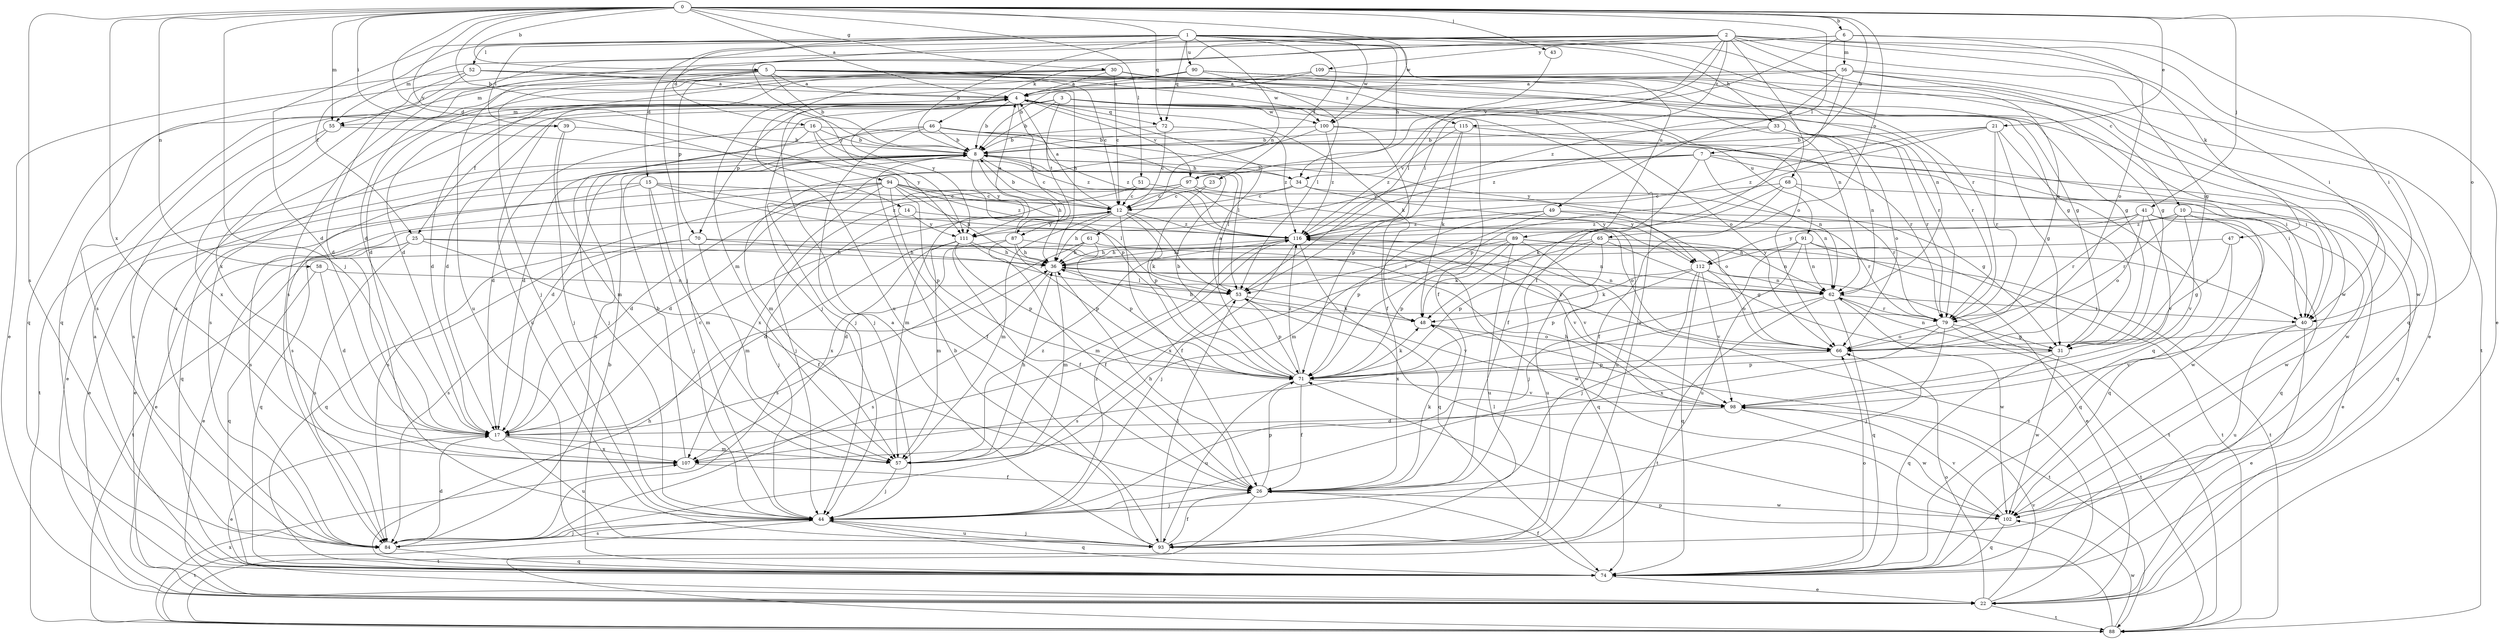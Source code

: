 strict digraph  {
0;
1;
2;
3;
4;
5;
6;
7;
8;
10;
12;
14;
15;
16;
17;
21;
22;
23;
25;
26;
30;
31;
33;
34;
36;
39;
40;
41;
43;
44;
46;
47;
48;
49;
51;
52;
53;
55;
56;
57;
58;
61;
62;
65;
66;
68;
70;
71;
72;
74;
79;
84;
87;
88;
89;
90;
91;
93;
94;
97;
98;
100;
102;
107;
109;
111;
112;
115;
116;
0 -> 4  [label=a];
0 -> 5  [label=b];
0 -> 6  [label=b];
0 -> 7  [label=b];
0 -> 8  [label=b];
0 -> 14  [label=d];
0 -> 21  [label=e];
0 -> 30  [label=g];
0 -> 39  [label=i];
0 -> 41  [label=j];
0 -> 43  [label=j];
0 -> 44  [label=j];
0 -> 49  [label=l];
0 -> 51  [label=l];
0 -> 55  [label=m];
0 -> 58  [label=n];
0 -> 65  [label=o];
0 -> 66  [label=o];
0 -> 72  [label=q];
0 -> 84  [label=s];
0 -> 94  [label=v];
0 -> 100  [label=w];
0 -> 107  [label=x];
1 -> 8  [label=b];
1 -> 10  [label=c];
1 -> 15  [label=d];
1 -> 16  [label=d];
1 -> 17  [label=d];
1 -> 23  [label=f];
1 -> 25  [label=f];
1 -> 33  [label=h];
1 -> 34  [label=h];
1 -> 39  [label=i];
1 -> 52  [label=l];
1 -> 61  [label=n];
1 -> 72  [label=q];
1 -> 79  [label=r];
1 -> 89  [label=u];
1 -> 90  [label=u];
1 -> 100  [label=w];
2 -> 22  [label=e];
2 -> 31  [label=g];
2 -> 40  [label=i];
2 -> 44  [label=j];
2 -> 46  [label=k];
2 -> 47  [label=k];
2 -> 53  [label=l];
2 -> 66  [label=o];
2 -> 68  [label=p];
2 -> 84  [label=s];
2 -> 97  [label=v];
2 -> 109  [label=y];
2 -> 111  [label=y];
2 -> 115  [label=z];
3 -> 8  [label=b];
3 -> 17  [label=d];
3 -> 25  [label=f];
3 -> 26  [label=f];
3 -> 44  [label=j];
3 -> 66  [label=o];
3 -> 70  [label=p];
3 -> 79  [label=r];
3 -> 84  [label=s];
3 -> 87  [label=t];
3 -> 91  [label=u];
3 -> 93  [label=u];
3 -> 100  [label=w];
4 -> 8  [label=b];
4 -> 17  [label=d];
4 -> 48  [label=k];
4 -> 55  [label=m];
4 -> 72  [label=q];
4 -> 79  [label=r];
4 -> 87  [label=t];
4 -> 93  [label=u];
4 -> 97  [label=v];
4 -> 111  [label=y];
5 -> 4  [label=a];
5 -> 8  [label=b];
5 -> 12  [label=c];
5 -> 44  [label=j];
5 -> 55  [label=m];
5 -> 62  [label=n];
5 -> 70  [label=p];
5 -> 74  [label=q];
5 -> 93  [label=u];
5 -> 100  [label=w];
5 -> 102  [label=w];
5 -> 115  [label=z];
6 -> 17  [label=d];
6 -> 34  [label=h];
6 -> 40  [label=i];
6 -> 55  [label=m];
6 -> 56  [label=m];
6 -> 66  [label=o];
7 -> 26  [label=f];
7 -> 40  [label=i];
7 -> 57  [label=m];
7 -> 62  [label=n];
7 -> 97  [label=v];
7 -> 102  [label=w];
7 -> 111  [label=y];
8 -> 12  [label=c];
8 -> 17  [label=d];
8 -> 22  [label=e];
8 -> 34  [label=h];
8 -> 36  [label=h];
8 -> 53  [label=l];
8 -> 84  [label=s];
8 -> 88  [label=t];
8 -> 111  [label=y];
10 -> 74  [label=q];
10 -> 79  [label=r];
10 -> 98  [label=v];
10 -> 102  [label=w];
10 -> 116  [label=z];
12 -> 4  [label=a];
12 -> 8  [label=b];
12 -> 22  [label=e];
12 -> 26  [label=f];
12 -> 36  [label=h];
12 -> 48  [label=k];
12 -> 53  [label=l];
12 -> 57  [label=m];
12 -> 111  [label=y];
12 -> 116  [label=z];
14 -> 44  [label=j];
14 -> 66  [label=o];
14 -> 111  [label=y];
15 -> 12  [label=c];
15 -> 22  [label=e];
15 -> 44  [label=j];
15 -> 53  [label=l];
15 -> 57  [label=m];
15 -> 74  [label=q];
15 -> 116  [label=z];
16 -> 8  [label=b];
16 -> 17  [label=d];
16 -> 44  [label=j];
16 -> 53  [label=l];
16 -> 111  [label=y];
16 -> 116  [label=z];
17 -> 12  [label=c];
17 -> 22  [label=e];
17 -> 57  [label=m];
17 -> 93  [label=u];
17 -> 107  [label=x];
21 -> 8  [label=b];
21 -> 31  [label=g];
21 -> 71  [label=p];
21 -> 74  [label=q];
21 -> 79  [label=r];
21 -> 116  [label=z];
22 -> 66  [label=o];
22 -> 88  [label=t];
22 -> 98  [label=v];
22 -> 116  [label=z];
23 -> 12  [label=c];
23 -> 71  [label=p];
25 -> 22  [label=e];
25 -> 26  [label=f];
25 -> 36  [label=h];
25 -> 74  [label=q];
25 -> 84  [label=s];
25 -> 98  [label=v];
26 -> 36  [label=h];
26 -> 44  [label=j];
26 -> 48  [label=k];
26 -> 71  [label=p];
26 -> 88  [label=t];
26 -> 102  [label=w];
30 -> 4  [label=a];
30 -> 12  [label=c];
30 -> 17  [label=d];
30 -> 31  [label=g];
30 -> 62  [label=n];
30 -> 66  [label=o];
30 -> 74  [label=q];
30 -> 84  [label=s];
31 -> 62  [label=n];
31 -> 71  [label=p];
31 -> 74  [label=q];
31 -> 102  [label=w];
33 -> 8  [label=b];
33 -> 62  [label=n];
33 -> 66  [label=o];
33 -> 79  [label=r];
33 -> 116  [label=z];
34 -> 8  [label=b];
34 -> 12  [label=c];
34 -> 31  [label=g];
34 -> 66  [label=o];
34 -> 107  [label=x];
36 -> 53  [label=l];
36 -> 57  [label=m];
36 -> 62  [label=n];
36 -> 84  [label=s];
39 -> 8  [label=b];
39 -> 44  [label=j];
39 -> 57  [label=m];
40 -> 22  [label=e];
40 -> 93  [label=u];
40 -> 98  [label=v];
41 -> 22  [label=e];
41 -> 66  [label=o];
41 -> 74  [label=q];
41 -> 79  [label=r];
41 -> 98  [label=v];
41 -> 112  [label=y];
41 -> 116  [label=z];
43 -> 53  [label=l];
44 -> 74  [label=q];
44 -> 84  [label=s];
44 -> 88  [label=t];
44 -> 93  [label=u];
44 -> 116  [label=z];
46 -> 8  [label=b];
46 -> 17  [label=d];
46 -> 40  [label=i];
46 -> 44  [label=j];
46 -> 84  [label=s];
46 -> 112  [label=y];
46 -> 116  [label=z];
47 -> 31  [label=g];
47 -> 36  [label=h];
47 -> 74  [label=q];
48 -> 66  [label=o];
48 -> 88  [label=t];
49 -> 57  [label=m];
49 -> 71  [label=p];
49 -> 79  [label=r];
49 -> 102  [label=w];
49 -> 116  [label=z];
51 -> 12  [label=c];
51 -> 57  [label=m];
51 -> 112  [label=y];
52 -> 4  [label=a];
52 -> 17  [label=d];
52 -> 22  [label=e];
52 -> 31  [label=g];
52 -> 36  [label=h];
52 -> 107  [label=x];
53 -> 48  [label=k];
53 -> 71  [label=p];
53 -> 84  [label=s];
53 -> 98  [label=v];
55 -> 71  [label=p];
55 -> 84  [label=s];
55 -> 107  [label=x];
56 -> 4  [label=a];
56 -> 22  [label=e];
56 -> 26  [label=f];
56 -> 57  [label=m];
56 -> 74  [label=q];
56 -> 88  [label=t];
56 -> 116  [label=z];
57 -> 36  [label=h];
57 -> 44  [label=j];
57 -> 116  [label=z];
58 -> 17  [label=d];
58 -> 62  [label=n];
58 -> 74  [label=q];
61 -> 36  [label=h];
61 -> 71  [label=p];
61 -> 84  [label=s];
61 -> 88  [label=t];
61 -> 102  [label=w];
62 -> 40  [label=i];
62 -> 74  [label=q];
62 -> 79  [label=r];
62 -> 88  [label=t];
62 -> 102  [label=w];
62 -> 107  [label=x];
65 -> 31  [label=g];
65 -> 36  [label=h];
65 -> 62  [label=n];
65 -> 71  [label=p];
65 -> 93  [label=u];
65 -> 107  [label=x];
66 -> 71  [label=p];
66 -> 116  [label=z];
68 -> 12  [label=c];
68 -> 26  [label=f];
68 -> 48  [label=k];
68 -> 74  [label=q];
68 -> 79  [label=r];
70 -> 36  [label=h];
70 -> 57  [label=m];
70 -> 62  [label=n];
70 -> 74  [label=q];
70 -> 84  [label=s];
71 -> 4  [label=a];
71 -> 8  [label=b];
71 -> 26  [label=f];
71 -> 48  [label=k];
71 -> 93  [label=u];
71 -> 98  [label=v];
71 -> 116  [label=z];
72 -> 8  [label=b];
72 -> 12  [label=c];
72 -> 116  [label=z];
74 -> 4  [label=a];
74 -> 8  [label=b];
74 -> 22  [label=e];
74 -> 26  [label=f];
74 -> 36  [label=h];
74 -> 66  [label=o];
79 -> 31  [label=g];
79 -> 36  [label=h];
79 -> 44  [label=j];
79 -> 66  [label=o];
79 -> 88  [label=t];
79 -> 107  [label=x];
84 -> 17  [label=d];
84 -> 44  [label=j];
84 -> 74  [label=q];
87 -> 4  [label=a];
87 -> 17  [label=d];
87 -> 26  [label=f];
87 -> 36  [label=h];
87 -> 71  [label=p];
87 -> 98  [label=v];
88 -> 71  [label=p];
88 -> 102  [label=w];
88 -> 107  [label=x];
89 -> 36  [label=h];
89 -> 40  [label=i];
89 -> 48  [label=k];
89 -> 53  [label=l];
89 -> 71  [label=p];
89 -> 74  [label=q];
89 -> 88  [label=t];
89 -> 93  [label=u];
90 -> 4  [label=a];
90 -> 17  [label=d];
90 -> 31  [label=g];
90 -> 40  [label=i];
90 -> 53  [label=l];
90 -> 84  [label=s];
90 -> 93  [label=u];
90 -> 102  [label=w];
91 -> 22  [label=e];
91 -> 44  [label=j];
91 -> 62  [label=n];
91 -> 88  [label=t];
91 -> 93  [label=u];
91 -> 112  [label=y];
93 -> 4  [label=a];
93 -> 8  [label=b];
93 -> 26  [label=f];
93 -> 44  [label=j];
93 -> 53  [label=l];
94 -> 12  [label=c];
94 -> 17  [label=d];
94 -> 22  [label=e];
94 -> 26  [label=f];
94 -> 36  [label=h];
94 -> 44  [label=j];
94 -> 71  [label=p];
94 -> 84  [label=s];
94 -> 112  [label=y];
94 -> 116  [label=z];
97 -> 12  [label=c];
97 -> 17  [label=d];
97 -> 62  [label=n];
97 -> 84  [label=s];
97 -> 93  [label=u];
98 -> 17  [label=d];
98 -> 36  [label=h];
98 -> 102  [label=w];
100 -> 8  [label=b];
100 -> 44  [label=j];
100 -> 71  [label=p];
100 -> 79  [label=r];
100 -> 116  [label=z];
102 -> 53  [label=l];
102 -> 74  [label=q];
102 -> 98  [label=v];
107 -> 8  [label=b];
107 -> 26  [label=f];
109 -> 4  [label=a];
109 -> 8  [label=b];
109 -> 31  [label=g];
111 -> 17  [label=d];
111 -> 26  [label=f];
111 -> 36  [label=h];
111 -> 53  [label=l];
111 -> 57  [label=m];
111 -> 71  [label=p];
111 -> 107  [label=x];
112 -> 44  [label=j];
112 -> 48  [label=k];
112 -> 62  [label=n];
112 -> 66  [label=o];
112 -> 71  [label=p];
112 -> 74  [label=q];
112 -> 98  [label=v];
115 -> 8  [label=b];
115 -> 26  [label=f];
115 -> 40  [label=i];
115 -> 48  [label=k];
115 -> 116  [label=z];
116 -> 36  [label=h];
116 -> 44  [label=j];
116 -> 57  [label=m];
116 -> 74  [label=q];
116 -> 88  [label=t];
}

